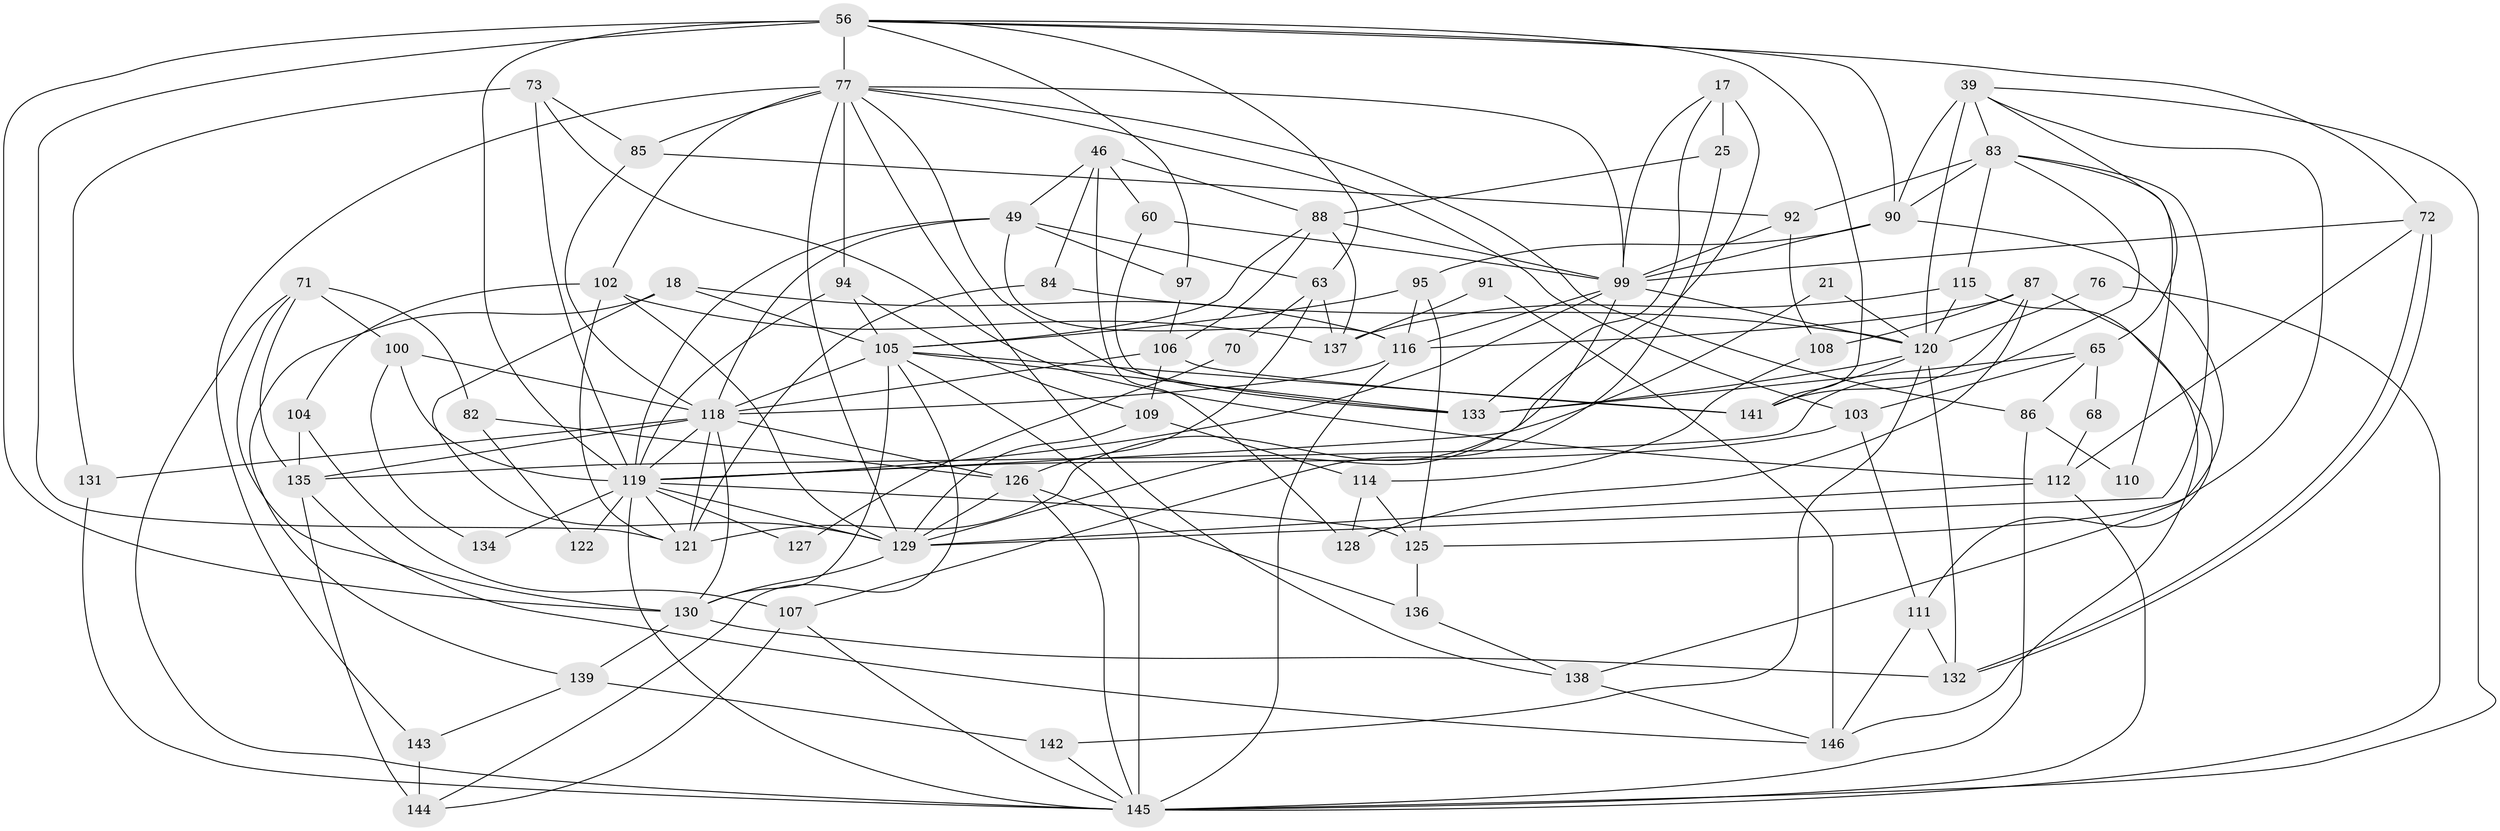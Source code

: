 // original degree distribution, {2: 0.14383561643835616, 5: 0.1506849315068493, 4: 0.2876712328767123, 3: 0.2602739726027397, 6: 0.10273972602739725, 7: 0.03424657534246575, 8: 0.0136986301369863, 9: 0.00684931506849315}
// Generated by graph-tools (version 1.1) at 2025/51/03/09/25 04:51:22]
// undirected, 73 vertices, 183 edges
graph export_dot {
graph [start="1"]
  node [color=gray90,style=filled];
  17 [super="+3"];
  18;
  21;
  25;
  39 [super="+14"];
  46;
  49 [super="+2"];
  56 [super="+43"];
  60;
  63 [super="+15"];
  65 [super="+31"];
  68;
  70;
  71 [super="+23"];
  72;
  73 [super="+22"];
  76;
  77 [super="+53+26+24+16"];
  82;
  83 [super="+80"];
  84 [super="+29"];
  85;
  86;
  87 [super="+58"];
  88 [super="+54"];
  90 [super="+66"];
  91;
  92;
  94;
  95;
  97;
  99 [super="+51+19"];
  100 [super="+67"];
  102 [super="+30"];
  103;
  104;
  105 [super="+33+36+35+89"];
  106;
  107;
  108;
  109;
  110;
  111;
  112 [super="+101"];
  114;
  115;
  116 [super="+52"];
  118 [super="+44+113"];
  119 [super="+78+55"];
  120 [super="+93"];
  121 [super="+12+10+42"];
  122 [super="+98"];
  125;
  126 [super="+117"];
  127;
  128;
  129 [super="+41+124"];
  130 [super="+50+61"];
  131;
  132 [super="+47"];
  133 [super="+38+81"];
  134;
  135;
  136;
  137;
  138 [super="+64"];
  139;
  141 [super="+45"];
  142;
  143;
  144 [super="+123"];
  145 [super="+69+140"];
  146 [super="+57"];
  17 -- 121;
  17 -- 25 [weight=2];
  17 -- 99;
  17 -- 133;
  18 -- 139;
  18 -- 129;
  18 -- 116;
  18 -- 105;
  21 -- 119;
  21 -- 120;
  25 -- 88;
  25 -- 107;
  39 -- 125;
  39 -- 83;
  39 -- 120 [weight=2];
  39 -- 90 [weight=2];
  39 -- 65;
  39 -- 145;
  46 -- 60;
  46 -- 88;
  46 -- 49;
  46 -- 84;
  46 -- 128;
  49 -- 63 [weight=2];
  49 -- 97;
  49 -- 119;
  49 -- 116;
  49 -- 118;
  56 -- 97;
  56 -- 72;
  56 -- 77 [weight=2];
  56 -- 141;
  56 -- 90;
  56 -- 63;
  56 -- 119 [weight=3];
  56 -- 121;
  56 -- 130 [weight=2];
  60 -- 99;
  60 -- 133;
  63 -- 70;
  63 -- 137;
  63 -- 126;
  65 -- 86;
  65 -- 103;
  65 -- 68;
  65 -- 133;
  68 -- 112;
  70 -- 127;
  71 -- 135;
  71 -- 100 [weight=2];
  71 -- 82;
  71 -- 130;
  71 -- 145;
  72 -- 132;
  72 -- 132;
  72 -- 112;
  72 -- 99;
  73 -- 131;
  73 -- 85;
  73 -- 119 [weight=3];
  73 -- 112;
  76 -- 120;
  76 -- 145;
  77 -- 86;
  77 -- 103;
  77 -- 143;
  77 -- 99 [weight=2];
  77 -- 85;
  77 -- 129;
  77 -- 94;
  77 -- 102 [weight=2];
  77 -- 138;
  77 -- 133;
  82 -- 126;
  82 -- 122;
  83 -- 92;
  83 -- 110;
  83 -- 129;
  83 -- 115;
  83 -- 135;
  83 -- 90;
  84 -- 121;
  84 -- 120;
  85 -- 92;
  85 -- 118;
  86 -- 145;
  86 -- 110;
  87 -- 128;
  87 -- 111;
  87 -- 116;
  87 -- 108;
  87 -- 141;
  88 -- 137;
  88 -- 106;
  88 -- 99 [weight=2];
  88 -- 105;
  90 -- 95;
  90 -- 99 [weight=2];
  90 -- 138;
  91 -- 137;
  91 -- 146;
  92 -- 108;
  92 -- 99;
  94 -- 109;
  94 -- 119;
  94 -- 105;
  95 -- 125;
  95 -- 116;
  95 -- 105;
  97 -- 106;
  99 -- 120 [weight=2];
  99 -- 129;
  99 -- 116 [weight=2];
  99 -- 119;
  100 -- 134;
  100 -- 119;
  100 -- 118 [weight=3];
  102 -- 104;
  102 -- 129;
  102 -- 121;
  102 -- 137;
  103 -- 111;
  103 -- 119;
  104 -- 135;
  104 -- 107;
  105 -- 130 [weight=2];
  105 -- 144;
  105 -- 133;
  105 -- 141;
  105 -- 118;
  105 -- 145 [weight=2];
  106 -- 141;
  106 -- 109;
  106 -- 118;
  107 -- 145;
  107 -- 144;
  108 -- 114;
  109 -- 114;
  109 -- 129;
  111 -- 132;
  111 -- 146;
  112 -- 129 [weight=3];
  112 -- 145 [weight=3];
  114 -- 125;
  114 -- 128;
  115 -- 137;
  115 -- 120;
  115 -- 146;
  116 -- 118;
  116 -- 145;
  118 -- 130;
  118 -- 131;
  118 -- 135;
  118 -- 119;
  118 -- 121;
  118 -- 126 [weight=2];
  119 -- 134;
  119 -- 145;
  119 -- 129 [weight=3];
  119 -- 121 [weight=3];
  119 -- 122 [weight=3];
  119 -- 125;
  119 -- 127 [weight=2];
  120 -- 132;
  120 -- 142;
  120 -- 133 [weight=2];
  120 -- 141;
  125 -- 136;
  126 -- 136;
  126 -- 129;
  126 -- 145;
  129 -- 130;
  130 -- 139;
  130 -- 132;
  131 -- 145;
  135 -- 144 [weight=2];
  135 -- 146;
  136 -- 138;
  138 -- 146;
  139 -- 142;
  139 -- 143;
  142 -- 145;
  143 -- 144;
}

